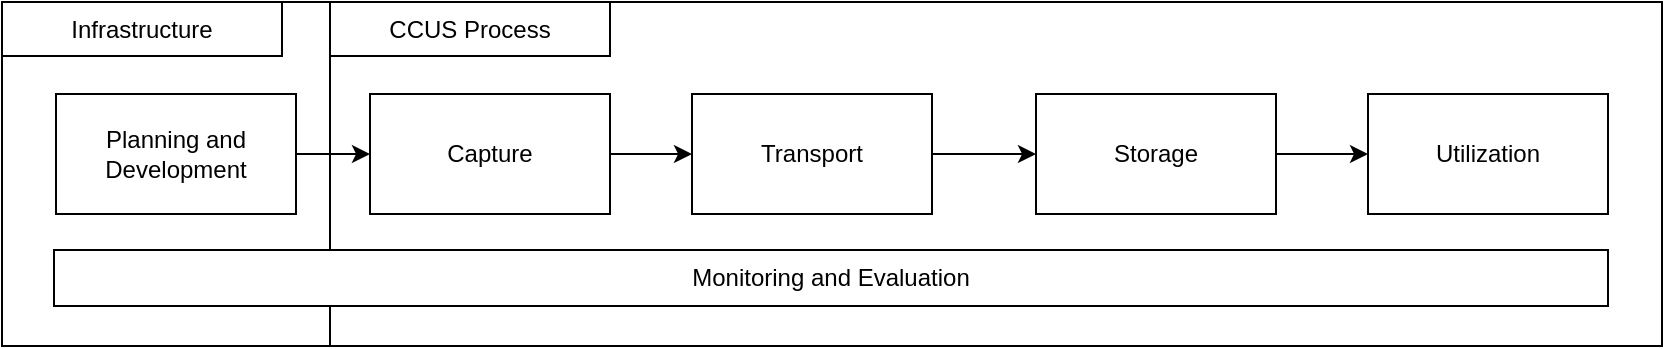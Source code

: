 <mxfile version="24.2.5" type="github">
  <diagram name="Page-1" id="i6t3oGhL-zXcWjq0SON7">
    <mxGraphModel dx="1042" dy="535" grid="0" gridSize="10" guides="1" tooltips="1" connect="1" arrows="1" fold="1" page="0" pageScale="1" pageWidth="850" pageHeight="1100" math="0" shadow="0">
      <root>
        <mxCell id="0" />
        <mxCell id="1" parent="0" />
        <mxCell id="YDJ_nx0yC8xQvIO6rjZU-13" value="" style="rounded=0;whiteSpace=wrap;html=1;" vertex="1" parent="1">
          <mxGeometry x="25" y="90" width="189" height="172" as="geometry" />
        </mxCell>
        <mxCell id="YDJ_nx0yC8xQvIO6rjZU-12" value="" style="rounded=0;whiteSpace=wrap;html=1;" vertex="1" parent="1">
          <mxGeometry x="189" y="90" width="666" height="172" as="geometry" />
        </mxCell>
        <mxCell id="YDJ_nx0yC8xQvIO6rjZU-11" value="CCUS Process" style="rounded=0;whiteSpace=wrap;html=1;" vertex="1" parent="1">
          <mxGeometry x="189" y="90" width="140" height="27" as="geometry" />
        </mxCell>
        <mxCell id="YDJ_nx0yC8xQvIO6rjZU-3" value="" style="edgeStyle=orthogonalEdgeStyle;rounded=0;orthogonalLoop=1;jettySize=auto;html=1;" edge="1" parent="1" source="YDJ_nx0yC8xQvIO6rjZU-1" target="YDJ_nx0yC8xQvIO6rjZU-2">
          <mxGeometry relative="1" as="geometry" />
        </mxCell>
        <mxCell id="YDJ_nx0yC8xQvIO6rjZU-1" value="Planning and Development" style="rounded=0;whiteSpace=wrap;html=1;" vertex="1" parent="1">
          <mxGeometry x="52" y="136" width="120" height="60" as="geometry" />
        </mxCell>
        <mxCell id="YDJ_nx0yC8xQvIO6rjZU-5" value="" style="edgeStyle=orthogonalEdgeStyle;rounded=0;orthogonalLoop=1;jettySize=auto;html=1;" edge="1" parent="1" source="YDJ_nx0yC8xQvIO6rjZU-2" target="YDJ_nx0yC8xQvIO6rjZU-4">
          <mxGeometry relative="1" as="geometry" />
        </mxCell>
        <mxCell id="YDJ_nx0yC8xQvIO6rjZU-2" value="Capture" style="rounded=0;whiteSpace=wrap;html=1;" vertex="1" parent="1">
          <mxGeometry x="209" y="136" width="120" height="60" as="geometry" />
        </mxCell>
        <mxCell id="YDJ_nx0yC8xQvIO6rjZU-7" value="" style="edgeStyle=orthogonalEdgeStyle;rounded=0;orthogonalLoop=1;jettySize=auto;html=1;" edge="1" parent="1" source="YDJ_nx0yC8xQvIO6rjZU-4" target="YDJ_nx0yC8xQvIO6rjZU-6">
          <mxGeometry relative="1" as="geometry" />
        </mxCell>
        <mxCell id="YDJ_nx0yC8xQvIO6rjZU-4" value="Transport" style="rounded=0;whiteSpace=wrap;html=1;" vertex="1" parent="1">
          <mxGeometry x="370" y="136" width="120" height="60" as="geometry" />
        </mxCell>
        <mxCell id="YDJ_nx0yC8xQvIO6rjZU-9" value="" style="edgeStyle=orthogonalEdgeStyle;rounded=0;orthogonalLoop=1;jettySize=auto;html=1;" edge="1" parent="1" source="YDJ_nx0yC8xQvIO6rjZU-6" target="YDJ_nx0yC8xQvIO6rjZU-8">
          <mxGeometry relative="1" as="geometry" />
        </mxCell>
        <mxCell id="YDJ_nx0yC8xQvIO6rjZU-6" value="Storage" style="rounded=0;whiteSpace=wrap;html=1;" vertex="1" parent="1">
          <mxGeometry x="542" y="136" width="120" height="60" as="geometry" />
        </mxCell>
        <mxCell id="YDJ_nx0yC8xQvIO6rjZU-8" value="Utilization" style="rounded=0;whiteSpace=wrap;html=1;" vertex="1" parent="1">
          <mxGeometry x="708" y="136" width="120" height="60" as="geometry" />
        </mxCell>
        <mxCell id="YDJ_nx0yC8xQvIO6rjZU-10" value="Monitoring and Evaluation" style="rounded=0;whiteSpace=wrap;html=1;" vertex="1" parent="1">
          <mxGeometry x="51" y="214" width="777" height="28" as="geometry" />
        </mxCell>
        <mxCell id="YDJ_nx0yC8xQvIO6rjZU-14" value="Infrastructure" style="rounded=0;whiteSpace=wrap;html=1;" vertex="1" parent="1">
          <mxGeometry x="25" y="90" width="140" height="27" as="geometry" />
        </mxCell>
      </root>
    </mxGraphModel>
  </diagram>
</mxfile>
